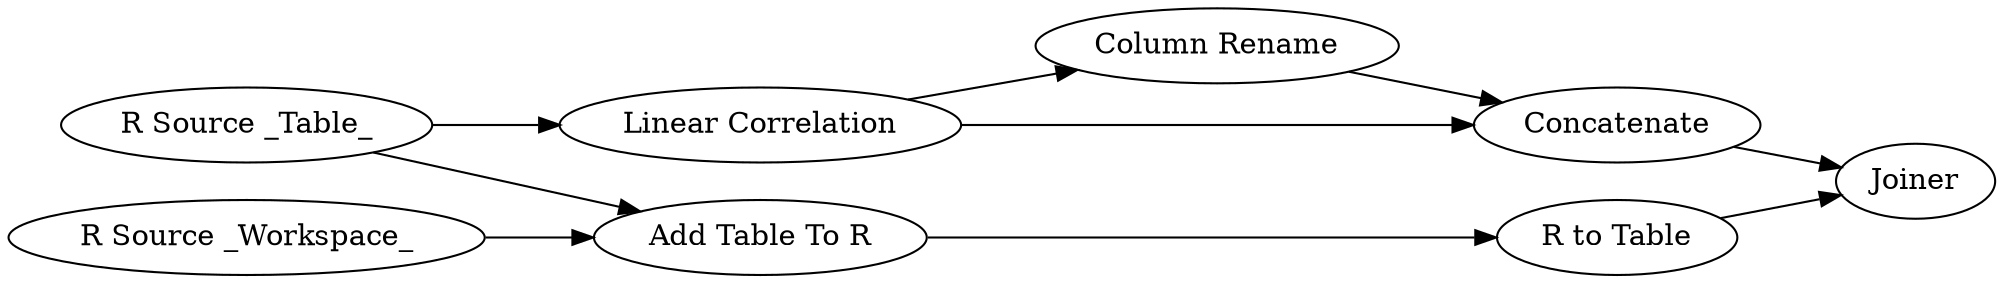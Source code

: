 digraph {
	49 -> 50
	24 -> 28
	50 -> 52
	23 -> 24
	52 -> 53
	28 -> 51
	53 -> 51
	50 -> 53
	49 -> 24
	24 [label="Add Table To R"]
	50 [label="Linear Correlation"]
	49 [label="R Source _Table_"]
	53 [label=Concatenate]
	28 [label="R to Table"]
	51 [label=Joiner]
	23 [label="R Source _Workspace_"]
	52 [label="Column Rename"]
	rankdir=LR
}
